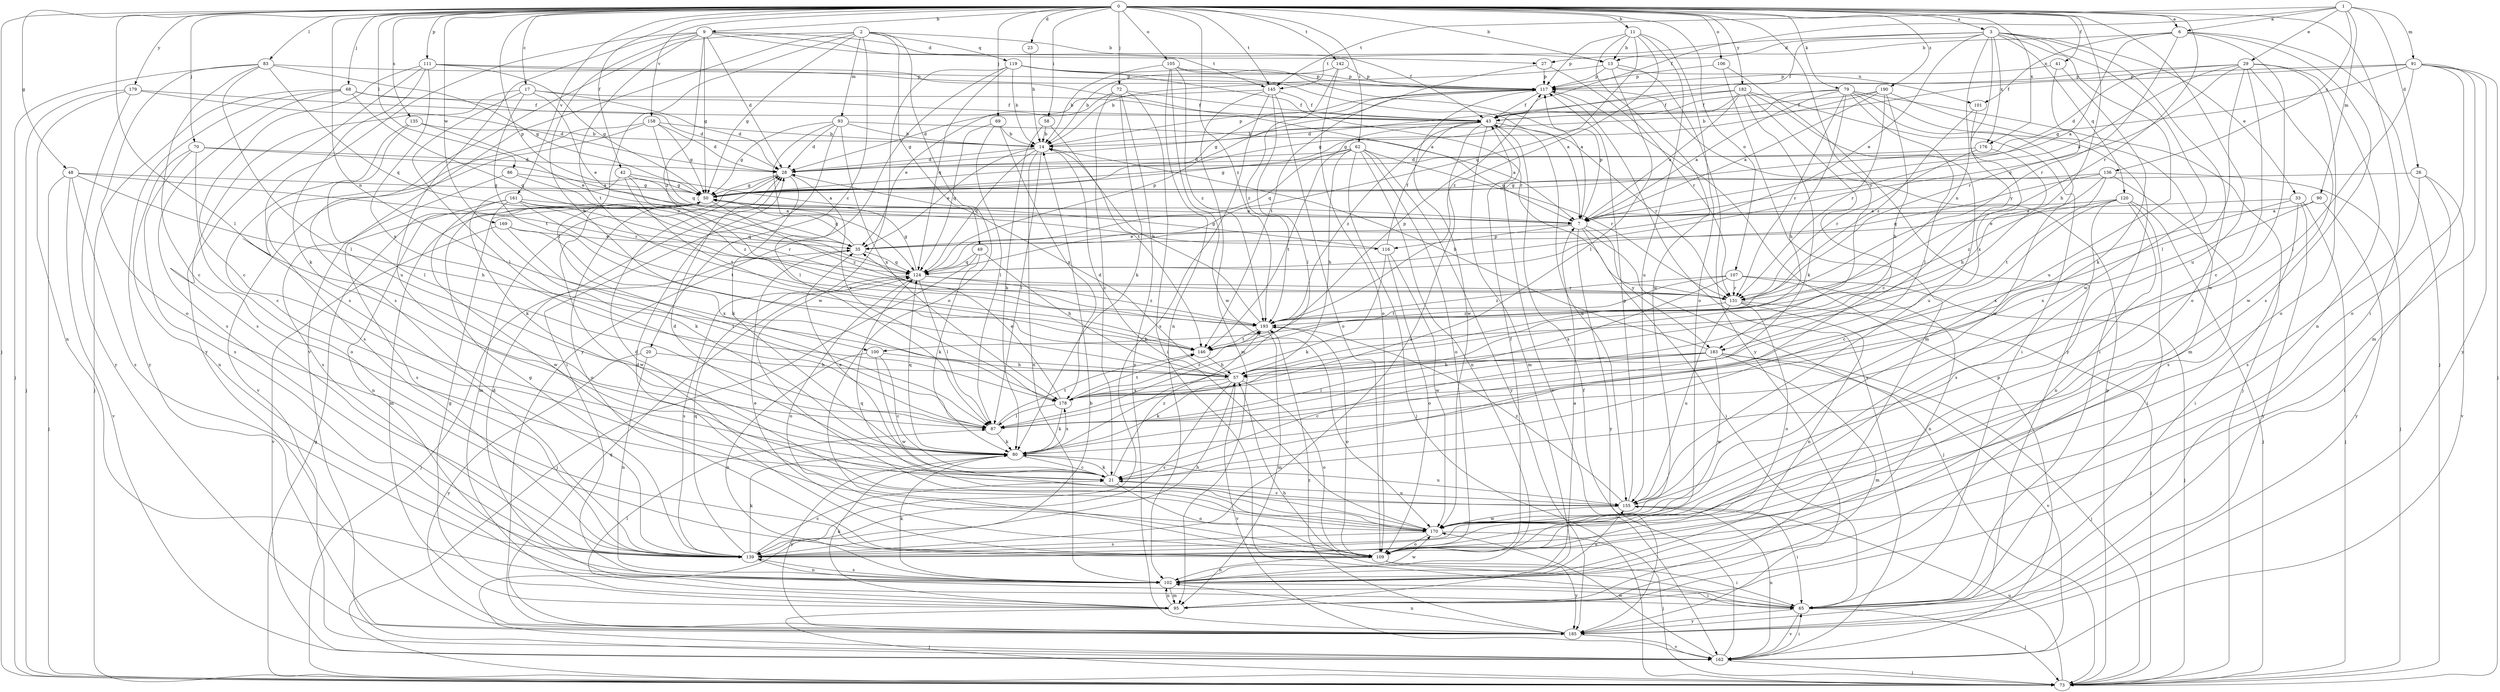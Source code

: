 strict digraph  {
0;
1;
2;
3;
6;
7;
9;
11;
13;
14;
17;
20;
21;
23;
26;
27;
28;
29;
33;
35;
41;
42;
43;
48;
49;
50;
57;
58;
62;
65;
68;
69;
70;
72;
73;
79;
80;
83;
86;
87;
90;
91;
93;
95;
100;
101;
102;
105;
106;
107;
109;
111;
116;
117;
119;
120;
124;
131;
135;
136;
139;
142;
145;
146;
155;
158;
161;
162;
169;
170;
176;
178;
179;
182;
183;
185;
190;
193;
0 -> 3  [label=a];
0 -> 6  [label=a];
0 -> 9  [label=b];
0 -> 11  [label=b];
0 -> 13  [label=b];
0 -> 17  [label=c];
0 -> 23  [label=d];
0 -> 41  [label=f];
0 -> 42  [label=f];
0 -> 48  [label=g];
0 -> 57  [label=h];
0 -> 58  [label=i];
0 -> 62  [label=i];
0 -> 65  [label=i];
0 -> 68  [label=j];
0 -> 69  [label=j];
0 -> 70  [label=j];
0 -> 72  [label=j];
0 -> 73  [label=j];
0 -> 79  [label=k];
0 -> 83  [label=l];
0 -> 86  [label=l];
0 -> 87  [label=l];
0 -> 100  [label=n];
0 -> 105  [label=o];
0 -> 106  [label=o];
0 -> 107  [label=o];
0 -> 111  [label=p];
0 -> 116  [label=p];
0 -> 131  [label=r];
0 -> 135  [label=s];
0 -> 142  [label=t];
0 -> 145  [label=t];
0 -> 155  [label=u];
0 -> 158  [label=v];
0 -> 161  [label=v];
0 -> 169  [label=w];
0 -> 176  [label=x];
0 -> 179  [label=y];
0 -> 182  [label=y];
0 -> 183  [label=y];
0 -> 190  [label=z];
0 -> 193  [label=z];
1 -> 6  [label=a];
1 -> 26  [label=d];
1 -> 29  [label=e];
1 -> 43  [label=f];
1 -> 90  [label=m];
1 -> 91  [label=m];
1 -> 136  [label=s];
1 -> 145  [label=t];
2 -> 13  [label=b];
2 -> 20  [label=c];
2 -> 49  [label=g];
2 -> 50  [label=g];
2 -> 87  [label=l];
2 -> 93  [label=m];
2 -> 109  [label=o];
2 -> 119  [label=q];
2 -> 139  [label=s];
2 -> 162  [label=v];
3 -> 27  [label=d];
3 -> 33  [label=e];
3 -> 35  [label=e];
3 -> 43  [label=f];
3 -> 100  [label=n];
3 -> 109  [label=o];
3 -> 120  [label=q];
3 -> 145  [label=t];
3 -> 155  [label=u];
3 -> 170  [label=w];
3 -> 176  [label=x];
3 -> 183  [label=y];
6 -> 7  [label=a];
6 -> 13  [label=b];
6 -> 73  [label=j];
6 -> 101  [label=n];
6 -> 131  [label=r];
6 -> 139  [label=s];
6 -> 170  [label=w];
7 -> 35  [label=e];
7 -> 65  [label=i];
7 -> 73  [label=j];
7 -> 116  [label=p];
7 -> 117  [label=p];
7 -> 183  [label=y];
7 -> 185  [label=y];
9 -> 27  [label=d];
9 -> 28  [label=d];
9 -> 43  [label=f];
9 -> 50  [label=g];
9 -> 57  [label=h];
9 -> 139  [label=s];
9 -> 145  [label=t];
9 -> 146  [label=t];
9 -> 155  [label=u];
9 -> 193  [label=z];
11 -> 13  [label=b];
11 -> 109  [label=o];
11 -> 117  [label=p];
11 -> 124  [label=q];
11 -> 155  [label=u];
11 -> 170  [label=w];
11 -> 193  [label=z];
13 -> 14  [label=b];
13 -> 87  [label=l];
13 -> 101  [label=n];
13 -> 117  [label=p];
13 -> 185  [label=y];
14 -> 28  [label=d];
14 -> 35  [label=e];
14 -> 87  [label=l];
14 -> 102  [label=n];
14 -> 117  [label=p];
14 -> 124  [label=q];
17 -> 28  [label=d];
17 -> 35  [label=e];
17 -> 43  [label=f];
17 -> 87  [label=l];
17 -> 139  [label=s];
17 -> 146  [label=t];
20 -> 57  [label=h];
20 -> 102  [label=n];
20 -> 185  [label=y];
21 -> 28  [label=d];
21 -> 35  [label=e];
21 -> 80  [label=k];
21 -> 109  [label=o];
21 -> 155  [label=u];
21 -> 193  [label=z];
23 -> 14  [label=b];
26 -> 50  [label=g];
26 -> 65  [label=i];
26 -> 139  [label=s];
26 -> 162  [label=v];
27 -> 117  [label=p];
27 -> 131  [label=r];
27 -> 146  [label=t];
28 -> 50  [label=g];
28 -> 80  [label=k];
28 -> 95  [label=m];
28 -> 178  [label=x];
29 -> 7  [label=a];
29 -> 21  [label=c];
29 -> 28  [label=d];
29 -> 87  [label=l];
29 -> 102  [label=n];
29 -> 109  [label=o];
29 -> 117  [label=p];
29 -> 124  [label=q];
29 -> 170  [label=w];
33 -> 7  [label=a];
33 -> 65  [label=i];
33 -> 73  [label=j];
33 -> 178  [label=x];
33 -> 185  [label=y];
35 -> 50  [label=g];
35 -> 73  [label=j];
35 -> 124  [label=q];
41 -> 80  [label=k];
41 -> 117  [label=p];
41 -> 131  [label=r];
42 -> 7  [label=a];
42 -> 50  [label=g];
42 -> 80  [label=k];
42 -> 146  [label=t];
42 -> 193  [label=z];
43 -> 14  [label=b];
43 -> 95  [label=m];
43 -> 124  [label=q];
43 -> 131  [label=r];
43 -> 139  [label=s];
43 -> 155  [label=u];
43 -> 162  [label=v];
43 -> 193  [label=z];
48 -> 50  [label=g];
48 -> 57  [label=h];
48 -> 73  [label=j];
48 -> 131  [label=r];
48 -> 139  [label=s];
48 -> 162  [label=v];
49 -> 57  [label=h];
49 -> 73  [label=j];
49 -> 80  [label=k];
49 -> 124  [label=q];
50 -> 7  [label=a];
50 -> 95  [label=m];
50 -> 102  [label=n];
50 -> 109  [label=o];
50 -> 170  [label=w];
50 -> 193  [label=z];
57 -> 28  [label=d];
57 -> 80  [label=k];
57 -> 109  [label=o];
57 -> 139  [label=s];
57 -> 162  [label=v];
57 -> 178  [label=x];
58 -> 14  [label=b];
58 -> 80  [label=k];
58 -> 146  [label=t];
62 -> 28  [label=d];
62 -> 50  [label=g];
62 -> 57  [label=h];
62 -> 73  [label=j];
62 -> 102  [label=n];
62 -> 109  [label=o];
62 -> 131  [label=r];
62 -> 146  [label=t];
62 -> 185  [label=y];
65 -> 28  [label=d];
65 -> 57  [label=h];
65 -> 73  [label=j];
65 -> 162  [label=v];
65 -> 185  [label=y];
68 -> 28  [label=d];
68 -> 43  [label=f];
68 -> 73  [label=j];
68 -> 124  [label=q];
68 -> 139  [label=s];
68 -> 185  [label=y];
69 -> 14  [label=b];
69 -> 87  [label=l];
69 -> 124  [label=q];
69 -> 178  [label=x];
70 -> 7  [label=a];
70 -> 28  [label=d];
70 -> 102  [label=n];
70 -> 109  [label=o];
70 -> 139  [label=s];
72 -> 21  [label=c];
72 -> 35  [label=e];
72 -> 43  [label=f];
72 -> 65  [label=i];
72 -> 80  [label=k];
72 -> 185  [label=y];
73 -> 50  [label=g];
73 -> 117  [label=p];
73 -> 155  [label=u];
79 -> 7  [label=a];
79 -> 14  [label=b];
79 -> 43  [label=f];
79 -> 57  [label=h];
79 -> 65  [label=i];
79 -> 73  [label=j];
79 -> 87  [label=l];
79 -> 131  [label=r];
79 -> 170  [label=w];
80 -> 21  [label=c];
80 -> 124  [label=q];
80 -> 155  [label=u];
80 -> 178  [label=x];
80 -> 185  [label=y];
83 -> 21  [label=c];
83 -> 50  [label=g];
83 -> 73  [label=j];
83 -> 87  [label=l];
83 -> 109  [label=o];
83 -> 117  [label=p];
83 -> 124  [label=q];
86 -> 35  [label=e];
86 -> 50  [label=g];
86 -> 139  [label=s];
87 -> 80  [label=k];
87 -> 146  [label=t];
90 -> 7  [label=a];
90 -> 178  [label=x];
90 -> 185  [label=y];
91 -> 43  [label=f];
91 -> 50  [label=g];
91 -> 73  [label=j];
91 -> 87  [label=l];
91 -> 95  [label=m];
91 -> 109  [label=o];
91 -> 117  [label=p];
91 -> 185  [label=y];
93 -> 7  [label=a];
93 -> 14  [label=b];
93 -> 28  [label=d];
93 -> 50  [label=g];
93 -> 65  [label=i];
93 -> 87  [label=l];
93 -> 178  [label=x];
95 -> 50  [label=g];
95 -> 73  [label=j];
95 -> 80  [label=k];
95 -> 87  [label=l];
95 -> 102  [label=n];
100 -> 21  [label=c];
100 -> 57  [label=h];
100 -> 102  [label=n];
100 -> 170  [label=w];
101 -> 178  [label=x];
101 -> 193  [label=z];
102 -> 7  [label=a];
102 -> 65  [label=i];
102 -> 80  [label=k];
102 -> 95  [label=m];
102 -> 139  [label=s];
102 -> 155  [label=u];
102 -> 170  [label=w];
105 -> 7  [label=a];
105 -> 14  [label=b];
105 -> 102  [label=n];
105 -> 117  [label=p];
105 -> 170  [label=w];
105 -> 193  [label=z];
106 -> 95  [label=m];
106 -> 117  [label=p];
106 -> 185  [label=y];
107 -> 73  [label=j];
107 -> 102  [label=n];
107 -> 131  [label=r];
107 -> 146  [label=t];
107 -> 178  [label=x];
107 -> 193  [label=z];
109 -> 28  [label=d];
109 -> 35  [label=e];
109 -> 43  [label=f];
109 -> 65  [label=i];
109 -> 102  [label=n];
109 -> 185  [label=y];
111 -> 7  [label=a];
111 -> 21  [label=c];
111 -> 50  [label=g];
111 -> 80  [label=k];
111 -> 117  [label=p];
111 -> 178  [label=x];
111 -> 185  [label=y];
116 -> 43  [label=f];
116 -> 50  [label=g];
116 -> 80  [label=k];
116 -> 109  [label=o];
116 -> 170  [label=w];
117 -> 43  [label=f];
117 -> 50  [label=g];
117 -> 162  [label=v];
117 -> 170  [label=w];
119 -> 7  [label=a];
119 -> 14  [label=b];
119 -> 117  [label=p];
119 -> 124  [label=q];
119 -> 131  [label=r];
119 -> 170  [label=w];
119 -> 185  [label=y];
120 -> 7  [label=a];
120 -> 21  [label=c];
120 -> 35  [label=e];
120 -> 65  [label=i];
120 -> 73  [label=j];
120 -> 102  [label=n];
120 -> 139  [label=s];
124 -> 50  [label=g];
124 -> 87  [label=l];
124 -> 109  [label=o];
124 -> 117  [label=p];
124 -> 131  [label=r];
124 -> 139  [label=s];
124 -> 193  [label=z];
131 -> 73  [label=j];
131 -> 102  [label=n];
131 -> 109  [label=o];
131 -> 155  [label=u];
131 -> 193  [label=z];
135 -> 14  [label=b];
135 -> 21  [label=c];
135 -> 35  [label=e];
135 -> 87  [label=l];
136 -> 50  [label=g];
136 -> 73  [label=j];
136 -> 124  [label=q];
136 -> 139  [label=s];
136 -> 146  [label=t];
136 -> 193  [label=z];
139 -> 21  [label=c];
139 -> 50  [label=g];
139 -> 57  [label=h];
139 -> 80  [label=k];
139 -> 102  [label=n];
139 -> 124  [label=q];
142 -> 14  [label=b];
142 -> 109  [label=o];
142 -> 117  [label=p];
142 -> 193  [label=z];
145 -> 28  [label=d];
145 -> 43  [label=f];
145 -> 87  [label=l];
145 -> 95  [label=m];
145 -> 109  [label=o];
145 -> 139  [label=s];
146 -> 57  [label=h];
146 -> 117  [label=p];
155 -> 21  [label=c];
155 -> 65  [label=i];
155 -> 117  [label=p];
155 -> 170  [label=w];
155 -> 193  [label=z];
158 -> 14  [label=b];
158 -> 28  [label=d];
158 -> 50  [label=g];
158 -> 124  [label=q];
158 -> 139  [label=s];
158 -> 162  [label=v];
161 -> 7  [label=a];
161 -> 80  [label=k];
161 -> 124  [label=q];
161 -> 131  [label=r];
161 -> 139  [label=s];
161 -> 146  [label=t];
161 -> 170  [label=w];
162 -> 14  [label=b];
162 -> 43  [label=f];
162 -> 65  [label=i];
162 -> 73  [label=j];
162 -> 117  [label=p];
162 -> 155  [label=u];
162 -> 170  [label=w];
169 -> 35  [label=e];
169 -> 87  [label=l];
169 -> 162  [label=v];
169 -> 178  [label=x];
170 -> 14  [label=b];
170 -> 28  [label=d];
170 -> 73  [label=j];
170 -> 109  [label=o];
170 -> 124  [label=q];
170 -> 139  [label=s];
176 -> 28  [label=d];
176 -> 57  [label=h];
176 -> 131  [label=r];
178 -> 35  [label=e];
178 -> 80  [label=k];
178 -> 87  [label=l];
178 -> 146  [label=t];
178 -> 193  [label=z];
179 -> 28  [label=d];
179 -> 43  [label=f];
179 -> 73  [label=j];
179 -> 102  [label=n];
179 -> 185  [label=y];
182 -> 7  [label=a];
182 -> 21  [label=c];
182 -> 28  [label=d];
182 -> 43  [label=f];
182 -> 50  [label=g];
182 -> 65  [label=i];
182 -> 80  [label=k];
182 -> 155  [label=u];
183 -> 14  [label=b];
183 -> 21  [label=c];
183 -> 57  [label=h];
183 -> 73  [label=j];
183 -> 87  [label=l];
183 -> 95  [label=m];
183 -> 162  [label=v];
183 -> 170  [label=w];
185 -> 102  [label=n];
185 -> 124  [label=q];
185 -> 162  [label=v];
185 -> 193  [label=z];
190 -> 7  [label=a];
190 -> 43  [label=f];
190 -> 50  [label=g];
190 -> 57  [label=h];
190 -> 95  [label=m];
190 -> 131  [label=r];
193 -> 14  [label=b];
193 -> 95  [label=m];
193 -> 109  [label=o];
193 -> 146  [label=t];
}
